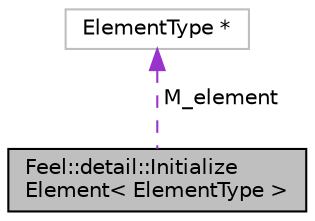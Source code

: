 digraph "Feel::detail::InitializeElement&lt; ElementType &gt;"
{
 // LATEX_PDF_SIZE
  edge [fontname="Helvetica",fontsize="10",labelfontname="Helvetica",labelfontsize="10"];
  node [fontname="Helvetica",fontsize="10",shape=record];
  Node1 [label="Feel::detail::Initialize\lElement\< ElementType \>",height=0.2,width=0.4,color="black", fillcolor="grey75", style="filled", fontcolor="black",tooltip=" "];
  Node2 -> Node1 [dir="back",color="darkorchid3",fontsize="10",style="dashed",label=" M_element" ,fontname="Helvetica"];
  Node2 [label="ElementType *",height=0.2,width=0.4,color="grey75", fillcolor="white", style="filled",tooltip=" "];
}
